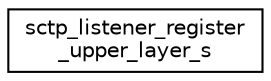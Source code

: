digraph "Graphical Class Hierarchy"
{
 // LATEX_PDF_SIZE
  edge [fontname="Helvetica",fontsize="10",labelfontname="Helvetica",labelfontsize="10"];
  node [fontname="Helvetica",fontsize="10",shape=record];
  rankdir="LR";
  Node0 [label="sctp_listener_register\l_upper_layer_s",height=0.2,width=0.4,color="black", fillcolor="white", style="filled",URL="$structsctp__listener__register__upper__layer__s.html",tooltip=" "];
}
